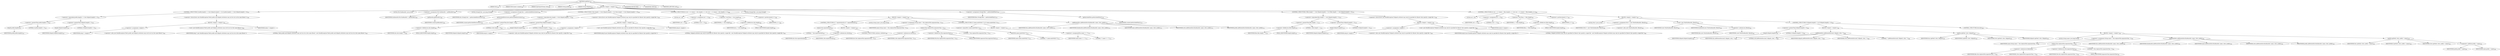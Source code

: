 digraph "addFiles" {  
"746" [label = <(METHOD,addFiles)<SUB>355</SUB>> ]
"37" [label = <(PARAM,this)<SUB>355</SUB>> ]
"747" [label = <(PARAM,FileScanner scanner)<SUB>355</SUB>> ]
"748" [label = <(PARAM,ZipOutputStream zOut)<SUB>355</SUB>> ]
"749" [label = <(PARAM,String prefix)<SUB>356</SUB>> ]
"750" [label = <(PARAM,String fullpath)<SUB>356</SUB>> ]
"751" [label = <(BLOCK,&lt;empty&gt;,&lt;empty&gt;)<SUB>356</SUB>> ]
"752" [label = <(CONTROL_STRUCTURE,if (prefix.length() &gt; 0 &amp;&amp; fullpath.length() &gt; 0),if (prefix.length() &gt; 0 &amp;&amp; fullpath.length() &gt; 0))<SUB>357</SUB>> ]
"753" [label = <(&lt;operator&gt;.logicalAnd,prefix.length() &gt; 0 &amp;&amp; fullpath.length() &gt; 0)<SUB>357</SUB>> ]
"754" [label = <(&lt;operator&gt;.greaterThan,prefix.length() &gt; 0)<SUB>357</SUB>> ]
"755" [label = <(length,prefix.length())<SUB>357</SUB>> ]
"756" [label = <(IDENTIFIER,prefix,prefix.length())<SUB>357</SUB>> ]
"757" [label = <(LITERAL,0,prefix.length() &gt; 0)<SUB>357</SUB>> ]
"758" [label = <(&lt;operator&gt;.greaterThan,fullpath.length() &gt; 0)<SUB>357</SUB>> ]
"759" [label = <(length,fullpath.length())<SUB>357</SUB>> ]
"760" [label = <(IDENTIFIER,fullpath,fullpath.length())<SUB>357</SUB>> ]
"761" [label = <(LITERAL,0,fullpath.length() &gt; 0)<SUB>357</SUB>> ]
"762" [label = <(&lt;operator&gt;.throw,throw new BuildException(&quot;Both prefix and fullpath attributes may not be set on the same fileset.&quot;);)<SUB>358</SUB>> ]
"763" [label = <(BLOCK,&lt;empty&gt;,&lt;empty&gt;)<SUB>358</SUB>> ]
"764" [label = <(&lt;operator&gt;.assignment,&lt;empty&gt;)> ]
"765" [label = <(IDENTIFIER,$obj17,&lt;empty&gt;)> ]
"766" [label = <(&lt;operator&gt;.alloc,new BuildException(&quot;Both prefix and fullpath attributes may not be set on the same fileset.&quot;))<SUB>358</SUB>> ]
"767" [label = <(&lt;init&gt;,new BuildException(&quot;Both prefix and fullpath attributes may not be set on the same fileset.&quot;))<SUB>358</SUB>> ]
"768" [label = <(IDENTIFIER,$obj17,new BuildException(&quot;Both prefix and fullpath attributes may not be set on the same fileset.&quot;))> ]
"769" [label = <(LITERAL,&quot;Both prefix and fullpath attributes may not be set on the same fileset.&quot;,new BuildException(&quot;Both prefix and fullpath attributes may not be set on the same fileset.&quot;))<SUB>358</SUB>> ]
"770" [label = <(IDENTIFIER,$obj17,&lt;empty&gt;)> ]
"771" [label = <(LOCAL,File thisBaseDir: java.io.File)> ]
"772" [label = <(&lt;operator&gt;.assignment,File thisBaseDir = getBasedir())<SUB>360</SUB>> ]
"773" [label = <(IDENTIFIER,thisBaseDir,File thisBaseDir = getBasedir())<SUB>360</SUB>> ]
"774" [label = <(getBasedir,getBasedir())<SUB>360</SUB>> ]
"775" [label = <(IDENTIFIER,scanner,getBasedir())<SUB>360</SUB>> ]
"776" [label = <(LOCAL,String[] dirs: java.lang.String[])> ]
"777" [label = <(&lt;operator&gt;.assignment,String[] dirs = getIncludedDirectories())<SUB>363</SUB>> ]
"778" [label = <(IDENTIFIER,dirs,String[] dirs = getIncludedDirectories())<SUB>363</SUB>> ]
"779" [label = <(getIncludedDirectories,getIncludedDirectories())<SUB>363</SUB>> ]
"780" [label = <(IDENTIFIER,scanner,getIncludedDirectories())<SUB>363</SUB>> ]
"781" [label = <(CONTROL_STRUCTURE,if (dirs.length &gt; 0 &amp;&amp; fullpath.length() &gt; 0),if (dirs.length &gt; 0 &amp;&amp; fullpath.length() &gt; 0))<SUB>364</SUB>> ]
"782" [label = <(&lt;operator&gt;.logicalAnd,dirs.length &gt; 0 &amp;&amp; fullpath.length() &gt; 0)<SUB>364</SUB>> ]
"783" [label = <(&lt;operator&gt;.greaterThan,dirs.length &gt; 0)<SUB>364</SUB>> ]
"784" [label = <(&lt;operator&gt;.fieldAccess,dirs.length)<SUB>364</SUB>> ]
"785" [label = <(IDENTIFIER,dirs,dirs.length &gt; 0)<SUB>364</SUB>> ]
"786" [label = <(FIELD_IDENTIFIER,length,length)<SUB>364</SUB>> ]
"787" [label = <(LITERAL,0,dirs.length &gt; 0)<SUB>364</SUB>> ]
"788" [label = <(&lt;operator&gt;.greaterThan,fullpath.length() &gt; 0)<SUB>364</SUB>> ]
"789" [label = <(length,fullpath.length())<SUB>364</SUB>> ]
"790" [label = <(IDENTIFIER,fullpath,fullpath.length())<SUB>364</SUB>> ]
"791" [label = <(LITERAL,0,fullpath.length() &gt; 0)<SUB>364</SUB>> ]
"792" [label = <(&lt;operator&gt;.throw,throw new BuildException(&quot;fullpath attribute may only be specified for filesets that specify a single file.&quot;);)<SUB>365</SUB>> ]
"793" [label = <(BLOCK,&lt;empty&gt;,&lt;empty&gt;)<SUB>365</SUB>> ]
"794" [label = <(&lt;operator&gt;.assignment,&lt;empty&gt;)> ]
"795" [label = <(IDENTIFIER,$obj18,&lt;empty&gt;)> ]
"796" [label = <(&lt;operator&gt;.alloc,new BuildException(&quot;fullpath attribute may only be specified for filesets that specify a single file.&quot;))<SUB>365</SUB>> ]
"797" [label = <(&lt;init&gt;,new BuildException(&quot;fullpath attribute may only be specified for filesets that specify a single file.&quot;))<SUB>365</SUB>> ]
"798" [label = <(IDENTIFIER,$obj18,new BuildException(&quot;fullpath attribute may only be specified for filesets that specify a single file.&quot;))> ]
"799" [label = <(LITERAL,&quot;fullpath attribute may only be specified for filesets that specify a single file.&quot;,new BuildException(&quot;fullpath attribute may only be specified for filesets that specify a single file.&quot;))<SUB>365</SUB>> ]
"800" [label = <(IDENTIFIER,$obj18,&lt;empty&gt;)> ]
"801" [label = <(CONTROL_STRUCTURE,for (int i = 0; Some(i &lt; dirs.length); i++),for (int i = 0; Some(i &lt; dirs.length); i++))<SUB>366</SUB>> ]
"802" [label = <(LOCAL,int i: int)> ]
"803" [label = <(&lt;operator&gt;.assignment,int i = 0)<SUB>366</SUB>> ]
"804" [label = <(IDENTIFIER,i,int i = 0)<SUB>366</SUB>> ]
"805" [label = <(LITERAL,0,int i = 0)<SUB>366</SUB>> ]
"806" [label = <(&lt;operator&gt;.lessThan,i &lt; dirs.length)<SUB>366</SUB>> ]
"807" [label = <(IDENTIFIER,i,i &lt; dirs.length)<SUB>366</SUB>> ]
"808" [label = <(&lt;operator&gt;.fieldAccess,dirs.length)<SUB>366</SUB>> ]
"809" [label = <(IDENTIFIER,dirs,i &lt; dirs.length)<SUB>366</SUB>> ]
"810" [label = <(FIELD_IDENTIFIER,length,length)<SUB>366</SUB>> ]
"811" [label = <(&lt;operator&gt;.postIncrement,i++)<SUB>366</SUB>> ]
"812" [label = <(IDENTIFIER,i,i++)<SUB>366</SUB>> ]
"813" [label = <(BLOCK,&lt;empty&gt;,&lt;empty&gt;)<SUB>366</SUB>> ]
"814" [label = <(CONTROL_STRUCTURE,if (&quot;&quot;.equals(dirs[i])),if (&quot;&quot;.equals(dirs[i])))<SUB>367</SUB>> ]
"815" [label = <(equals,this.equals(dirs[i]))<SUB>367</SUB>> ]
"816" [label = <(LITERAL,&quot;&quot;,this.equals(dirs[i]))<SUB>367</SUB>> ]
"817" [label = <(&lt;operator&gt;.indexAccess,dirs[i])<SUB>367</SUB>> ]
"818" [label = <(IDENTIFIER,dirs,this.equals(dirs[i]))<SUB>367</SUB>> ]
"819" [label = <(IDENTIFIER,i,this.equals(dirs[i]))<SUB>367</SUB>> ]
"820" [label = <(BLOCK,&lt;empty&gt;,&lt;empty&gt;)<SUB>367</SUB>> ]
"821" [label = <(CONTROL_STRUCTURE,continue;,continue;)<SUB>368</SUB>> ]
"822" [label = <(LOCAL,String name: java.lang.String)> ]
"823" [label = <(&lt;operator&gt;.assignment,String name = this.replace(File.separatorChar, '/'))<SUB>370</SUB>> ]
"824" [label = <(IDENTIFIER,name,String name = this.replace(File.separatorChar, '/'))<SUB>370</SUB>> ]
"825" [label = <(replace,this.replace(File.separatorChar, '/'))<SUB>370</SUB>> ]
"826" [label = <(&lt;operator&gt;.indexAccess,dirs[i])<SUB>370</SUB>> ]
"827" [label = <(IDENTIFIER,dirs,this.replace(File.separatorChar, '/'))<SUB>370</SUB>> ]
"828" [label = <(IDENTIFIER,i,this.replace(File.separatorChar, '/'))<SUB>370</SUB>> ]
"829" [label = <(&lt;operator&gt;.fieldAccess,File.separatorChar)<SUB>370</SUB>> ]
"830" [label = <(IDENTIFIER,File,this.replace(File.separatorChar, '/'))<SUB>370</SUB>> ]
"831" [label = <(FIELD_IDENTIFIER,separatorChar,separatorChar)<SUB>370</SUB>> ]
"832" [label = <(LITERAL,'/',this.replace(File.separatorChar, '/'))<SUB>370</SUB>> ]
"833" [label = <(CONTROL_STRUCTURE,if (!name.endsWith(&quot;/&quot;)),if (!name.endsWith(&quot;/&quot;)))<SUB>371</SUB>> ]
"834" [label = <(&lt;operator&gt;.logicalNot,!name.endsWith(&quot;/&quot;))<SUB>371</SUB>> ]
"835" [label = <(endsWith,name.endsWith(&quot;/&quot;))<SUB>371</SUB>> ]
"836" [label = <(IDENTIFIER,name,name.endsWith(&quot;/&quot;))<SUB>371</SUB>> ]
"837" [label = <(LITERAL,&quot;/&quot;,name.endsWith(&quot;/&quot;))<SUB>371</SUB>> ]
"838" [label = <(BLOCK,&lt;empty&gt;,&lt;empty&gt;)<SUB>371</SUB>> ]
"839" [label = <(&lt;operator&gt;.assignmentPlus,name += &quot;/&quot;)<SUB>372</SUB>> ]
"840" [label = <(IDENTIFIER,name,name += &quot;/&quot;)<SUB>372</SUB>> ]
"841" [label = <(LITERAL,&quot;/&quot;,name += &quot;/&quot;)<SUB>372</SUB>> ]
"842" [label = <(addParentDirs,addParentDirs(thisBaseDir, name, zOut, prefix))<SUB>374</SUB>> ]
"36" [label = <(IDENTIFIER,this,addParentDirs(thisBaseDir, name, zOut, prefix))<SUB>374</SUB>> ]
"843" [label = <(IDENTIFIER,thisBaseDir,addParentDirs(thisBaseDir, name, zOut, prefix))<SUB>374</SUB>> ]
"844" [label = <(IDENTIFIER,name,addParentDirs(thisBaseDir, name, zOut, prefix))<SUB>374</SUB>> ]
"845" [label = <(IDENTIFIER,zOut,addParentDirs(thisBaseDir, name, zOut, prefix))<SUB>374</SUB>> ]
"846" [label = <(IDENTIFIER,prefix,addParentDirs(thisBaseDir, name, zOut, prefix))<SUB>374</SUB>> ]
"847" [label = <(LOCAL,String[] files: java.lang.String[])> ]
"848" [label = <(&lt;operator&gt;.assignment,String[] files = getIncludedFiles())<SUB>378</SUB>> ]
"849" [label = <(IDENTIFIER,files,String[] files = getIncludedFiles())<SUB>378</SUB>> ]
"850" [label = <(getIncludedFiles,getIncludedFiles())<SUB>378</SUB>> ]
"851" [label = <(IDENTIFIER,scanner,getIncludedFiles())<SUB>378</SUB>> ]
"852" [label = <(CONTROL_STRUCTURE,if (files.length &gt; 1 &amp;&amp; fullpath.length() &gt; 0),if (files.length &gt; 1 &amp;&amp; fullpath.length() &gt; 0))<SUB>379</SUB>> ]
"853" [label = <(&lt;operator&gt;.logicalAnd,files.length &gt; 1 &amp;&amp; fullpath.length() &gt; 0)<SUB>379</SUB>> ]
"854" [label = <(&lt;operator&gt;.greaterThan,files.length &gt; 1)<SUB>379</SUB>> ]
"855" [label = <(&lt;operator&gt;.fieldAccess,files.length)<SUB>379</SUB>> ]
"856" [label = <(IDENTIFIER,files,files.length &gt; 1)<SUB>379</SUB>> ]
"857" [label = <(FIELD_IDENTIFIER,length,length)<SUB>379</SUB>> ]
"858" [label = <(LITERAL,1,files.length &gt; 1)<SUB>379</SUB>> ]
"859" [label = <(&lt;operator&gt;.greaterThan,fullpath.length() &gt; 0)<SUB>379</SUB>> ]
"860" [label = <(length,fullpath.length())<SUB>379</SUB>> ]
"861" [label = <(IDENTIFIER,fullpath,fullpath.length())<SUB>379</SUB>> ]
"862" [label = <(LITERAL,0,fullpath.length() &gt; 0)<SUB>379</SUB>> ]
"863" [label = <(&lt;operator&gt;.throw,throw new BuildException(&quot;fullpath attribute may only be specified for filesets that specify a single file.&quot;);)<SUB>380</SUB>> ]
"864" [label = <(BLOCK,&lt;empty&gt;,&lt;empty&gt;)<SUB>380</SUB>> ]
"865" [label = <(&lt;operator&gt;.assignment,&lt;empty&gt;)> ]
"866" [label = <(IDENTIFIER,$obj19,&lt;empty&gt;)> ]
"867" [label = <(&lt;operator&gt;.alloc,new BuildException(&quot;fullpath attribute may only be specified for filesets that specify a single file.&quot;))<SUB>380</SUB>> ]
"868" [label = <(&lt;init&gt;,new BuildException(&quot;fullpath attribute may only be specified for filesets that specify a single file.&quot;))<SUB>380</SUB>> ]
"869" [label = <(IDENTIFIER,$obj19,new BuildException(&quot;fullpath attribute may only be specified for filesets that specify a single file.&quot;))> ]
"870" [label = <(LITERAL,&quot;fullpath attribute may only be specified for filesets that specify a single file.&quot;,new BuildException(&quot;fullpath attribute may only be specified for filesets that specify a single file.&quot;))<SUB>380</SUB>> ]
"871" [label = <(IDENTIFIER,$obj19,&lt;empty&gt;)> ]
"872" [label = <(CONTROL_STRUCTURE,for (int i = 0; Some(i &lt; files.length); i++),for (int i = 0; Some(i &lt; files.length); i++))<SUB>381</SUB>> ]
"873" [label = <(LOCAL,int i: int)> ]
"874" [label = <(&lt;operator&gt;.assignment,int i = 0)<SUB>381</SUB>> ]
"875" [label = <(IDENTIFIER,i,int i = 0)<SUB>381</SUB>> ]
"876" [label = <(LITERAL,0,int i = 0)<SUB>381</SUB>> ]
"877" [label = <(&lt;operator&gt;.lessThan,i &lt; files.length)<SUB>381</SUB>> ]
"878" [label = <(IDENTIFIER,i,i &lt; files.length)<SUB>381</SUB>> ]
"879" [label = <(&lt;operator&gt;.fieldAccess,files.length)<SUB>381</SUB>> ]
"880" [label = <(IDENTIFIER,files,i &lt; files.length)<SUB>381</SUB>> ]
"881" [label = <(FIELD_IDENTIFIER,length,length)<SUB>381</SUB>> ]
"882" [label = <(&lt;operator&gt;.postIncrement,i++)<SUB>381</SUB>> ]
"883" [label = <(IDENTIFIER,i,i++)<SUB>381</SUB>> ]
"884" [label = <(BLOCK,&lt;empty&gt;,&lt;empty&gt;)<SUB>381</SUB>> ]
"39" [label = <(LOCAL,File f: java.io.File)> ]
"885" [label = <(&lt;operator&gt;.assignment,File f = new File(thisBaseDir, files[i]))<SUB>382</SUB>> ]
"886" [label = <(IDENTIFIER,f,File f = new File(thisBaseDir, files[i]))<SUB>382</SUB>> ]
"887" [label = <(&lt;operator&gt;.alloc,new File(thisBaseDir, files[i]))<SUB>382</SUB>> ]
"888" [label = <(&lt;init&gt;,new File(thisBaseDir, files[i]))<SUB>382</SUB>> ]
"38" [label = <(IDENTIFIER,f,new File(thisBaseDir, files[i]))<SUB>382</SUB>> ]
"889" [label = <(IDENTIFIER,thisBaseDir,new File(thisBaseDir, files[i]))<SUB>382</SUB>> ]
"890" [label = <(&lt;operator&gt;.indexAccess,files[i])<SUB>382</SUB>> ]
"891" [label = <(IDENTIFIER,files,new File(thisBaseDir, files[i]))<SUB>382</SUB>> ]
"892" [label = <(IDENTIFIER,i,new File(thisBaseDir, files[i]))<SUB>382</SUB>> ]
"893" [label = <(CONTROL_STRUCTURE,if (fullpath.length() &gt; 0),if (fullpath.length() &gt; 0))<SUB>383</SUB>> ]
"894" [label = <(&lt;operator&gt;.greaterThan,fullpath.length() &gt; 0)<SUB>383</SUB>> ]
"895" [label = <(length,fullpath.length())<SUB>383</SUB>> ]
"896" [label = <(IDENTIFIER,fullpath,fullpath.length())<SUB>383</SUB>> ]
"897" [label = <(LITERAL,0,fullpath.length() &gt; 0)<SUB>383</SUB>> ]
"898" [label = <(BLOCK,&lt;empty&gt;,&lt;empty&gt;)<SUB>384</SUB>> ]
"899" [label = <(addParentDirs,addParentDirs(null, fullpath, zOut, &quot;&quot;))<SUB>386</SUB>> ]
"40" [label = <(IDENTIFIER,this,addParentDirs(null, fullpath, zOut, &quot;&quot;))<SUB>386</SUB>> ]
"900" [label = <(LITERAL,null,addParentDirs(null, fullpath, zOut, &quot;&quot;))<SUB>386</SUB>> ]
"901" [label = <(IDENTIFIER,fullpath,addParentDirs(null, fullpath, zOut, &quot;&quot;))<SUB>386</SUB>> ]
"902" [label = <(IDENTIFIER,zOut,addParentDirs(null, fullpath, zOut, &quot;&quot;))<SUB>386</SUB>> ]
"903" [label = <(LITERAL,&quot;&quot;,addParentDirs(null, fullpath, zOut, &quot;&quot;))<SUB>386</SUB>> ]
"904" [label = <(zipFile,zipFile(f, zOut, fullpath))<SUB>387</SUB>> ]
"41" [label = <(IDENTIFIER,this,zipFile(f, zOut, fullpath))<SUB>387</SUB>> ]
"905" [label = <(IDENTIFIER,f,zipFile(f, zOut, fullpath))<SUB>387</SUB>> ]
"906" [label = <(IDENTIFIER,zOut,zipFile(f, zOut, fullpath))<SUB>387</SUB>> ]
"907" [label = <(IDENTIFIER,fullpath,zipFile(f, zOut, fullpath))<SUB>387</SUB>> ]
"908" [label = <(CONTROL_STRUCTURE,else,else)<SUB>390</SUB>> ]
"909" [label = <(BLOCK,&lt;empty&gt;,&lt;empty&gt;)<SUB>390</SUB>> ]
"910" [label = <(LOCAL,String name: java.lang.String)> ]
"911" [label = <(&lt;operator&gt;.assignment,String name = this.replace(File.separatorChar, '/'))<SUB>392</SUB>> ]
"912" [label = <(IDENTIFIER,name,String name = this.replace(File.separatorChar, '/'))<SUB>392</SUB>> ]
"913" [label = <(replace,this.replace(File.separatorChar, '/'))<SUB>392</SUB>> ]
"914" [label = <(&lt;operator&gt;.indexAccess,files[i])<SUB>392</SUB>> ]
"915" [label = <(IDENTIFIER,files,this.replace(File.separatorChar, '/'))<SUB>392</SUB>> ]
"916" [label = <(IDENTIFIER,i,this.replace(File.separatorChar, '/'))<SUB>392</SUB>> ]
"917" [label = <(&lt;operator&gt;.fieldAccess,File.separatorChar)<SUB>392</SUB>> ]
"918" [label = <(IDENTIFIER,File,this.replace(File.separatorChar, '/'))<SUB>392</SUB>> ]
"919" [label = <(FIELD_IDENTIFIER,separatorChar,separatorChar)<SUB>392</SUB>> ]
"920" [label = <(LITERAL,'/',this.replace(File.separatorChar, '/'))<SUB>392</SUB>> ]
"921" [label = <(addParentDirs,addParentDirs(thisBaseDir, name, zOut, prefix))<SUB>393</SUB>> ]
"42" [label = <(IDENTIFIER,this,addParentDirs(thisBaseDir, name, zOut, prefix))<SUB>393</SUB>> ]
"922" [label = <(IDENTIFIER,thisBaseDir,addParentDirs(thisBaseDir, name, zOut, prefix))<SUB>393</SUB>> ]
"923" [label = <(IDENTIFIER,name,addParentDirs(thisBaseDir, name, zOut, prefix))<SUB>393</SUB>> ]
"924" [label = <(IDENTIFIER,zOut,addParentDirs(thisBaseDir, name, zOut, prefix))<SUB>393</SUB>> ]
"925" [label = <(IDENTIFIER,prefix,addParentDirs(thisBaseDir, name, zOut, prefix))<SUB>393</SUB>> ]
"926" [label = <(zipFile,zipFile(f, zOut, prefix + name))<SUB>394</SUB>> ]
"43" [label = <(IDENTIFIER,this,zipFile(f, zOut, prefix + name))<SUB>394</SUB>> ]
"927" [label = <(IDENTIFIER,f,zipFile(f, zOut, prefix + name))<SUB>394</SUB>> ]
"928" [label = <(IDENTIFIER,zOut,zipFile(f, zOut, prefix + name))<SUB>394</SUB>> ]
"929" [label = <(&lt;operator&gt;.addition,prefix + name)<SUB>394</SUB>> ]
"930" [label = <(IDENTIFIER,prefix,prefix + name)<SUB>394</SUB>> ]
"931" [label = <(IDENTIFIER,name,prefix + name)<SUB>394</SUB>> ]
"932" [label = <(MODIFIER,PROTECTED)> ]
"933" [label = <(MODIFIER,VIRTUAL)> ]
"934" [label = <(METHOD_RETURN,void)<SUB>355</SUB>> ]
  "746" -> "37" 
  "746" -> "747" 
  "746" -> "748" 
  "746" -> "749" 
  "746" -> "750" 
  "746" -> "751" 
  "746" -> "932" 
  "746" -> "933" 
  "746" -> "934" 
  "751" -> "752" 
  "751" -> "771" 
  "751" -> "772" 
  "751" -> "776" 
  "751" -> "777" 
  "751" -> "781" 
  "751" -> "801" 
  "751" -> "847" 
  "751" -> "848" 
  "751" -> "852" 
  "751" -> "872" 
  "752" -> "753" 
  "752" -> "762" 
  "753" -> "754" 
  "753" -> "758" 
  "754" -> "755" 
  "754" -> "757" 
  "755" -> "756" 
  "758" -> "759" 
  "758" -> "761" 
  "759" -> "760" 
  "762" -> "763" 
  "763" -> "764" 
  "763" -> "767" 
  "763" -> "770" 
  "764" -> "765" 
  "764" -> "766" 
  "767" -> "768" 
  "767" -> "769" 
  "772" -> "773" 
  "772" -> "774" 
  "774" -> "775" 
  "777" -> "778" 
  "777" -> "779" 
  "779" -> "780" 
  "781" -> "782" 
  "781" -> "792" 
  "782" -> "783" 
  "782" -> "788" 
  "783" -> "784" 
  "783" -> "787" 
  "784" -> "785" 
  "784" -> "786" 
  "788" -> "789" 
  "788" -> "791" 
  "789" -> "790" 
  "792" -> "793" 
  "793" -> "794" 
  "793" -> "797" 
  "793" -> "800" 
  "794" -> "795" 
  "794" -> "796" 
  "797" -> "798" 
  "797" -> "799" 
  "801" -> "802" 
  "801" -> "803" 
  "801" -> "806" 
  "801" -> "811" 
  "801" -> "813" 
  "803" -> "804" 
  "803" -> "805" 
  "806" -> "807" 
  "806" -> "808" 
  "808" -> "809" 
  "808" -> "810" 
  "811" -> "812" 
  "813" -> "814" 
  "813" -> "822" 
  "813" -> "823" 
  "813" -> "833" 
  "813" -> "842" 
  "814" -> "815" 
  "814" -> "820" 
  "815" -> "816" 
  "815" -> "817" 
  "817" -> "818" 
  "817" -> "819" 
  "820" -> "821" 
  "823" -> "824" 
  "823" -> "825" 
  "825" -> "826" 
  "825" -> "829" 
  "825" -> "832" 
  "826" -> "827" 
  "826" -> "828" 
  "829" -> "830" 
  "829" -> "831" 
  "833" -> "834" 
  "833" -> "838" 
  "834" -> "835" 
  "835" -> "836" 
  "835" -> "837" 
  "838" -> "839" 
  "839" -> "840" 
  "839" -> "841" 
  "842" -> "36" 
  "842" -> "843" 
  "842" -> "844" 
  "842" -> "845" 
  "842" -> "846" 
  "848" -> "849" 
  "848" -> "850" 
  "850" -> "851" 
  "852" -> "853" 
  "852" -> "863" 
  "853" -> "854" 
  "853" -> "859" 
  "854" -> "855" 
  "854" -> "858" 
  "855" -> "856" 
  "855" -> "857" 
  "859" -> "860" 
  "859" -> "862" 
  "860" -> "861" 
  "863" -> "864" 
  "864" -> "865" 
  "864" -> "868" 
  "864" -> "871" 
  "865" -> "866" 
  "865" -> "867" 
  "868" -> "869" 
  "868" -> "870" 
  "872" -> "873" 
  "872" -> "874" 
  "872" -> "877" 
  "872" -> "882" 
  "872" -> "884" 
  "874" -> "875" 
  "874" -> "876" 
  "877" -> "878" 
  "877" -> "879" 
  "879" -> "880" 
  "879" -> "881" 
  "882" -> "883" 
  "884" -> "39" 
  "884" -> "885" 
  "884" -> "888" 
  "884" -> "893" 
  "885" -> "886" 
  "885" -> "887" 
  "888" -> "38" 
  "888" -> "889" 
  "888" -> "890" 
  "890" -> "891" 
  "890" -> "892" 
  "893" -> "894" 
  "893" -> "898" 
  "893" -> "908" 
  "894" -> "895" 
  "894" -> "897" 
  "895" -> "896" 
  "898" -> "899" 
  "898" -> "904" 
  "899" -> "40" 
  "899" -> "900" 
  "899" -> "901" 
  "899" -> "902" 
  "899" -> "903" 
  "904" -> "41" 
  "904" -> "905" 
  "904" -> "906" 
  "904" -> "907" 
  "908" -> "909" 
  "909" -> "910" 
  "909" -> "911" 
  "909" -> "921" 
  "909" -> "926" 
  "911" -> "912" 
  "911" -> "913" 
  "913" -> "914" 
  "913" -> "917" 
  "913" -> "920" 
  "914" -> "915" 
  "914" -> "916" 
  "917" -> "918" 
  "917" -> "919" 
  "921" -> "42" 
  "921" -> "922" 
  "921" -> "923" 
  "921" -> "924" 
  "921" -> "925" 
  "926" -> "43" 
  "926" -> "927" 
  "926" -> "928" 
  "926" -> "929" 
  "929" -> "930" 
  "929" -> "931" 
}
